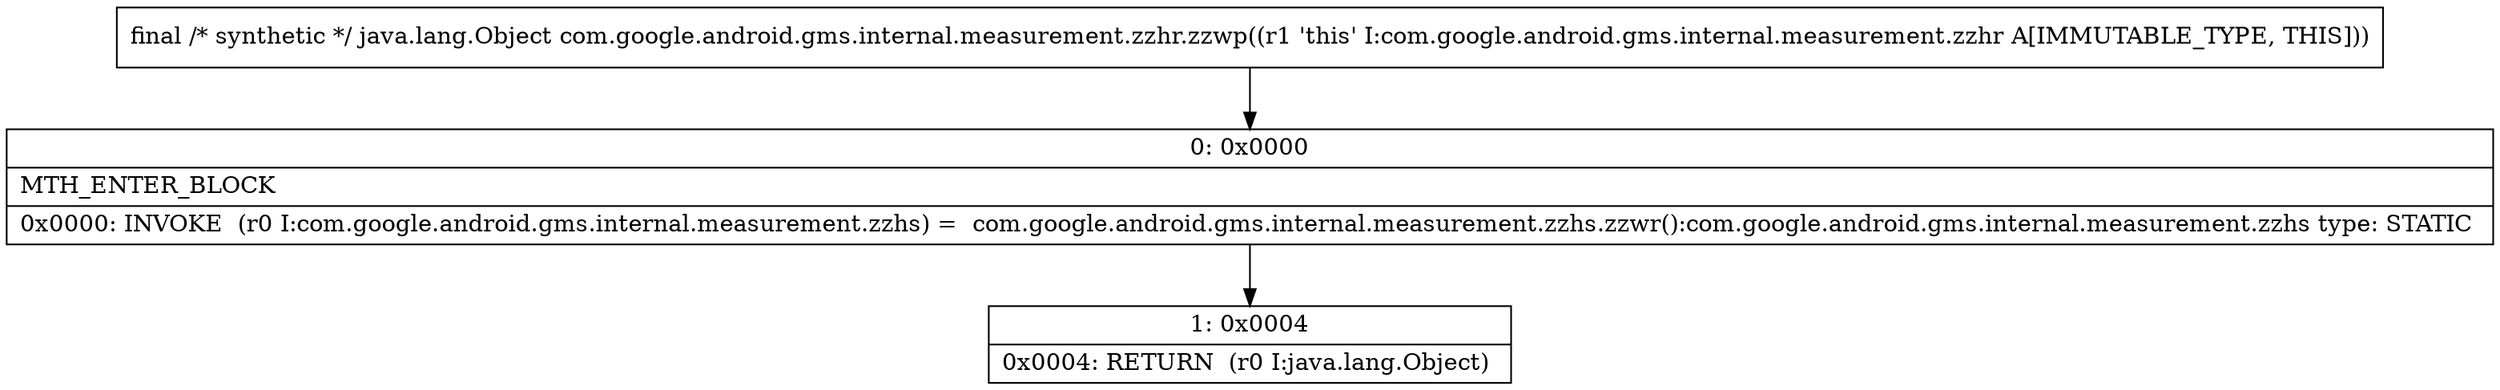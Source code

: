 digraph "CFG forcom.google.android.gms.internal.measurement.zzhr.zzwp()Ljava\/lang\/Object;" {
Node_0 [shape=record,label="{0\:\ 0x0000|MTH_ENTER_BLOCK\l|0x0000: INVOKE  (r0 I:com.google.android.gms.internal.measurement.zzhs) =  com.google.android.gms.internal.measurement.zzhs.zzwr():com.google.android.gms.internal.measurement.zzhs type: STATIC \l}"];
Node_1 [shape=record,label="{1\:\ 0x0004|0x0004: RETURN  (r0 I:java.lang.Object) \l}"];
MethodNode[shape=record,label="{final \/* synthetic *\/ java.lang.Object com.google.android.gms.internal.measurement.zzhr.zzwp((r1 'this' I:com.google.android.gms.internal.measurement.zzhr A[IMMUTABLE_TYPE, THIS])) }"];
MethodNode -> Node_0;
Node_0 -> Node_1;
}

